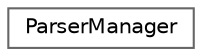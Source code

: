 digraph "Graphical Class Hierarchy"
{
 // INTERACTIVE_SVG=YES
 // LATEX_PDF_SIZE
  bgcolor="transparent";
  edge [fontname=Helvetica,fontsize=10,labelfontname=Helvetica,labelfontsize=10];
  node [fontname=Helvetica,fontsize=10,shape=box,height=0.2,width=0.4];
  rankdir="LR";
  Node0 [label="ParserManager",height=0.2,width=0.4,color="grey40", fillcolor="white", style="filled",URL="$d4/d0d/class_parser_manager.html",tooltip="Manages programming language parsers."];
}

